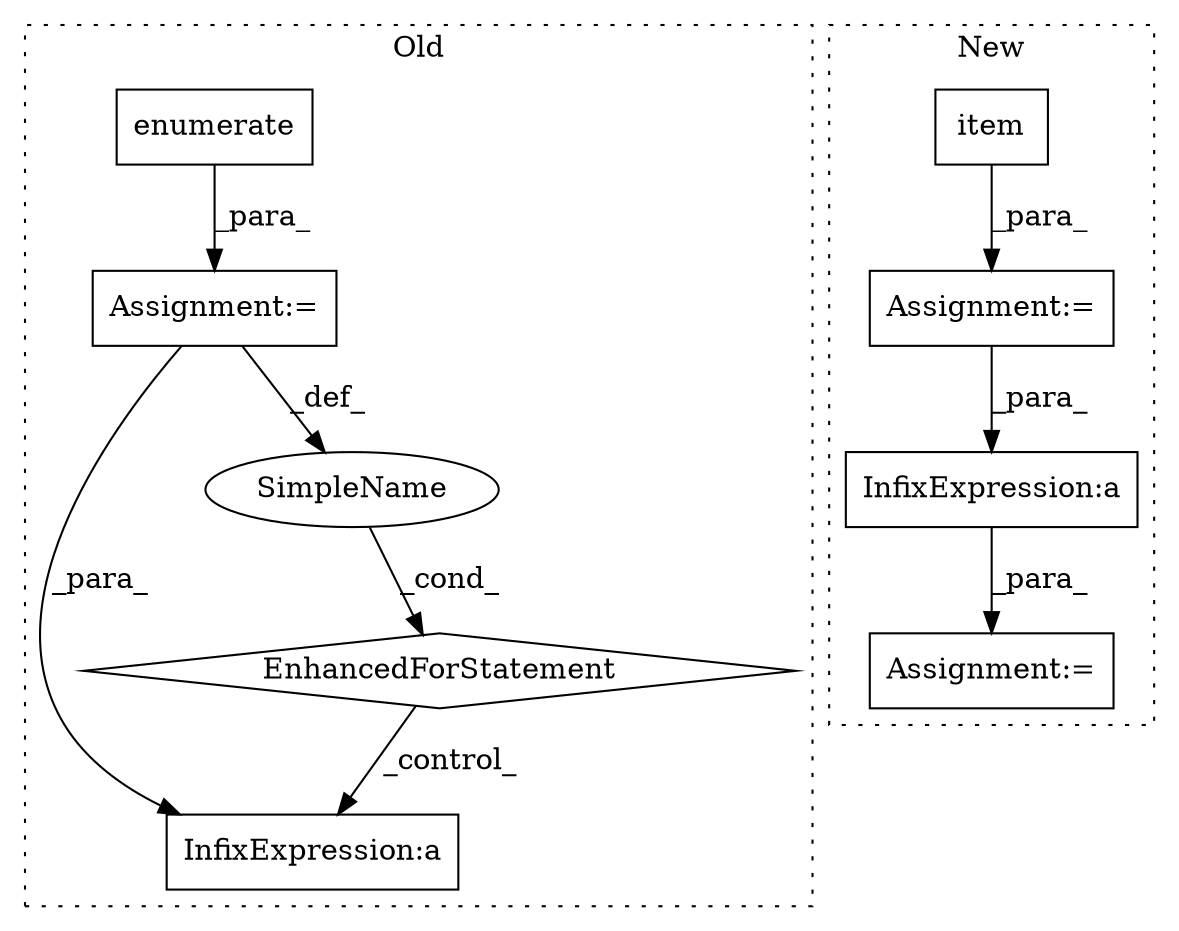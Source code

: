 digraph G {
subgraph cluster0 {
1 [label="enumerate" a="32" s="4580,4612" l="10,1" shape="box"];
4 [label="EnhancedForStatement" a="70" s="4483,4613" l="81,2" shape="diamond"];
6 [label="InfixExpression:a" a="27" s="4664" l="10" shape="box"];
7 [label="SimpleName" a="42" s="4568" l="9" shape="ellipse"];
8 [label="Assignment:=" a="7" s="4483,4613" l="81,2" shape="box"];
label = "Old";
style="dotted";
}
subgraph cluster1 {
2 [label="item" a="32" s="5704,5710" l="5,1" shape="box"];
3 [label="Assignment:=" a="7" s="5686" l="1" shape="box"];
5 [label="InfixExpression:a" a="27" s="5805" l="10" shape="box"];
9 [label="Assignment:=" a="7" s="5723" l="2" shape="box"];
label = "New";
style="dotted";
}
1 -> 8 [label="_para_"];
2 -> 3 [label="_para_"];
3 -> 5 [label="_para_"];
4 -> 6 [label="_control_"];
5 -> 9 [label="_para_"];
7 -> 4 [label="_cond_"];
8 -> 7 [label="_def_"];
8 -> 6 [label="_para_"];
}